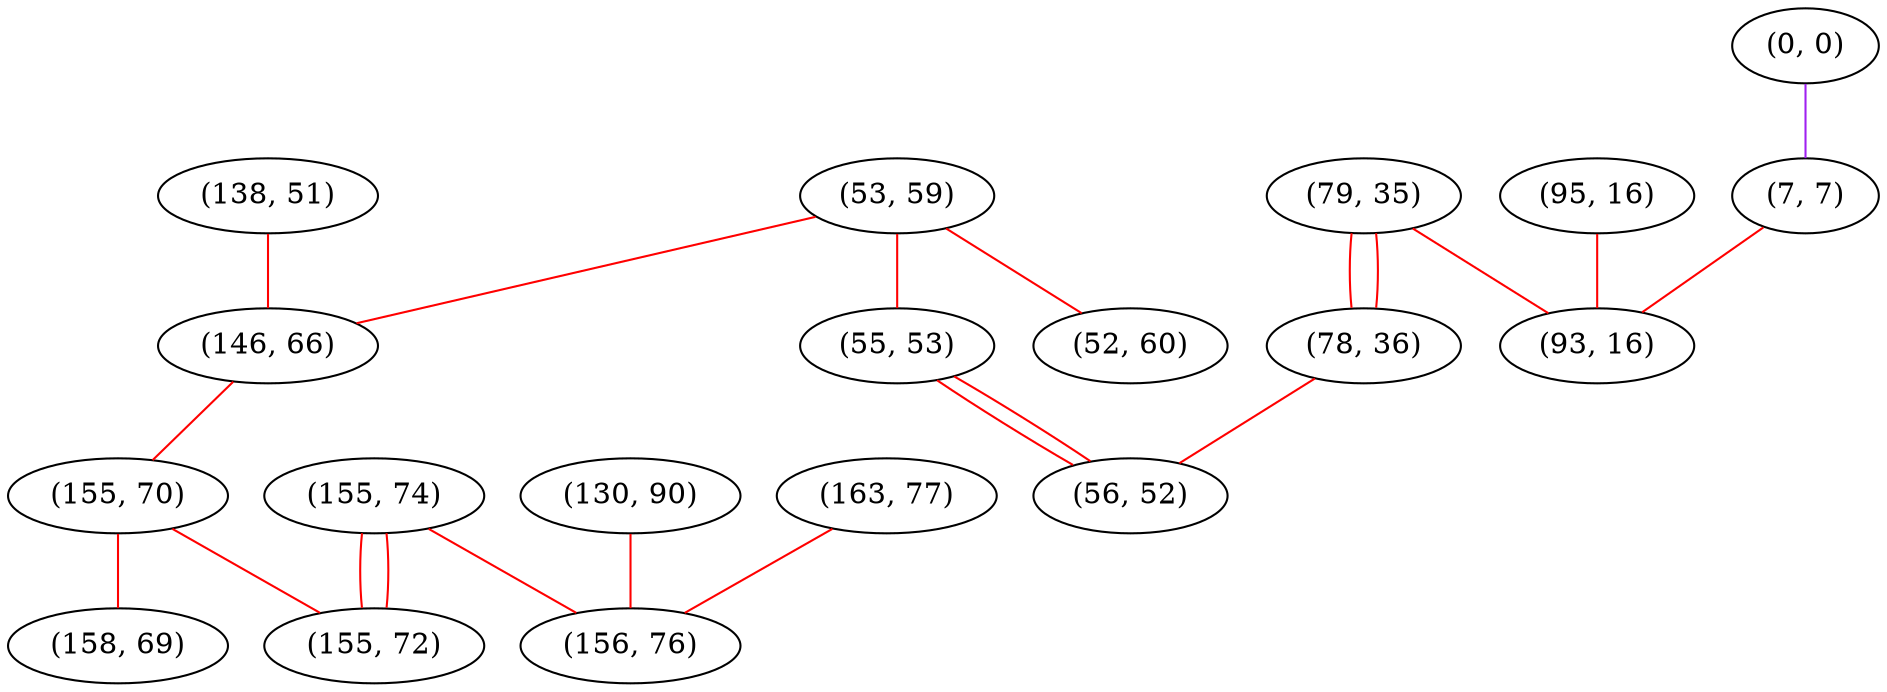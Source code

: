 graph "" {
"(138, 51)";
"(0, 0)";
"(130, 90)";
"(53, 59)";
"(79, 35)";
"(146, 66)";
"(95, 16)";
"(7, 7)";
"(155, 70)";
"(163, 77)";
"(155, 74)";
"(55, 53)";
"(52, 60)";
"(158, 69)";
"(78, 36)";
"(155, 72)";
"(156, 76)";
"(93, 16)";
"(56, 52)";
"(138, 51)" -- "(146, 66)"  [color=red, key=0, weight=1];
"(0, 0)" -- "(7, 7)"  [color=purple, key=0, weight=4];
"(130, 90)" -- "(156, 76)"  [color=red, key=0, weight=1];
"(53, 59)" -- "(55, 53)"  [color=red, key=0, weight=1];
"(53, 59)" -- "(52, 60)"  [color=red, key=0, weight=1];
"(53, 59)" -- "(146, 66)"  [color=red, key=0, weight=1];
"(79, 35)" -- "(78, 36)"  [color=red, key=0, weight=1];
"(79, 35)" -- "(78, 36)"  [color=red, key=1, weight=1];
"(79, 35)" -- "(93, 16)"  [color=red, key=0, weight=1];
"(146, 66)" -- "(155, 70)"  [color=red, key=0, weight=1];
"(95, 16)" -- "(93, 16)"  [color=red, key=0, weight=1];
"(7, 7)" -- "(93, 16)"  [color=red, key=0, weight=1];
"(155, 70)" -- "(155, 72)"  [color=red, key=0, weight=1];
"(155, 70)" -- "(158, 69)"  [color=red, key=0, weight=1];
"(163, 77)" -- "(156, 76)"  [color=red, key=0, weight=1];
"(155, 74)" -- "(155, 72)"  [color=red, key=0, weight=1];
"(155, 74)" -- "(155, 72)"  [color=red, key=1, weight=1];
"(155, 74)" -- "(156, 76)"  [color=red, key=0, weight=1];
"(55, 53)" -- "(56, 52)"  [color=red, key=0, weight=1];
"(55, 53)" -- "(56, 52)"  [color=red, key=1, weight=1];
"(78, 36)" -- "(56, 52)"  [color=red, key=0, weight=1];
}
